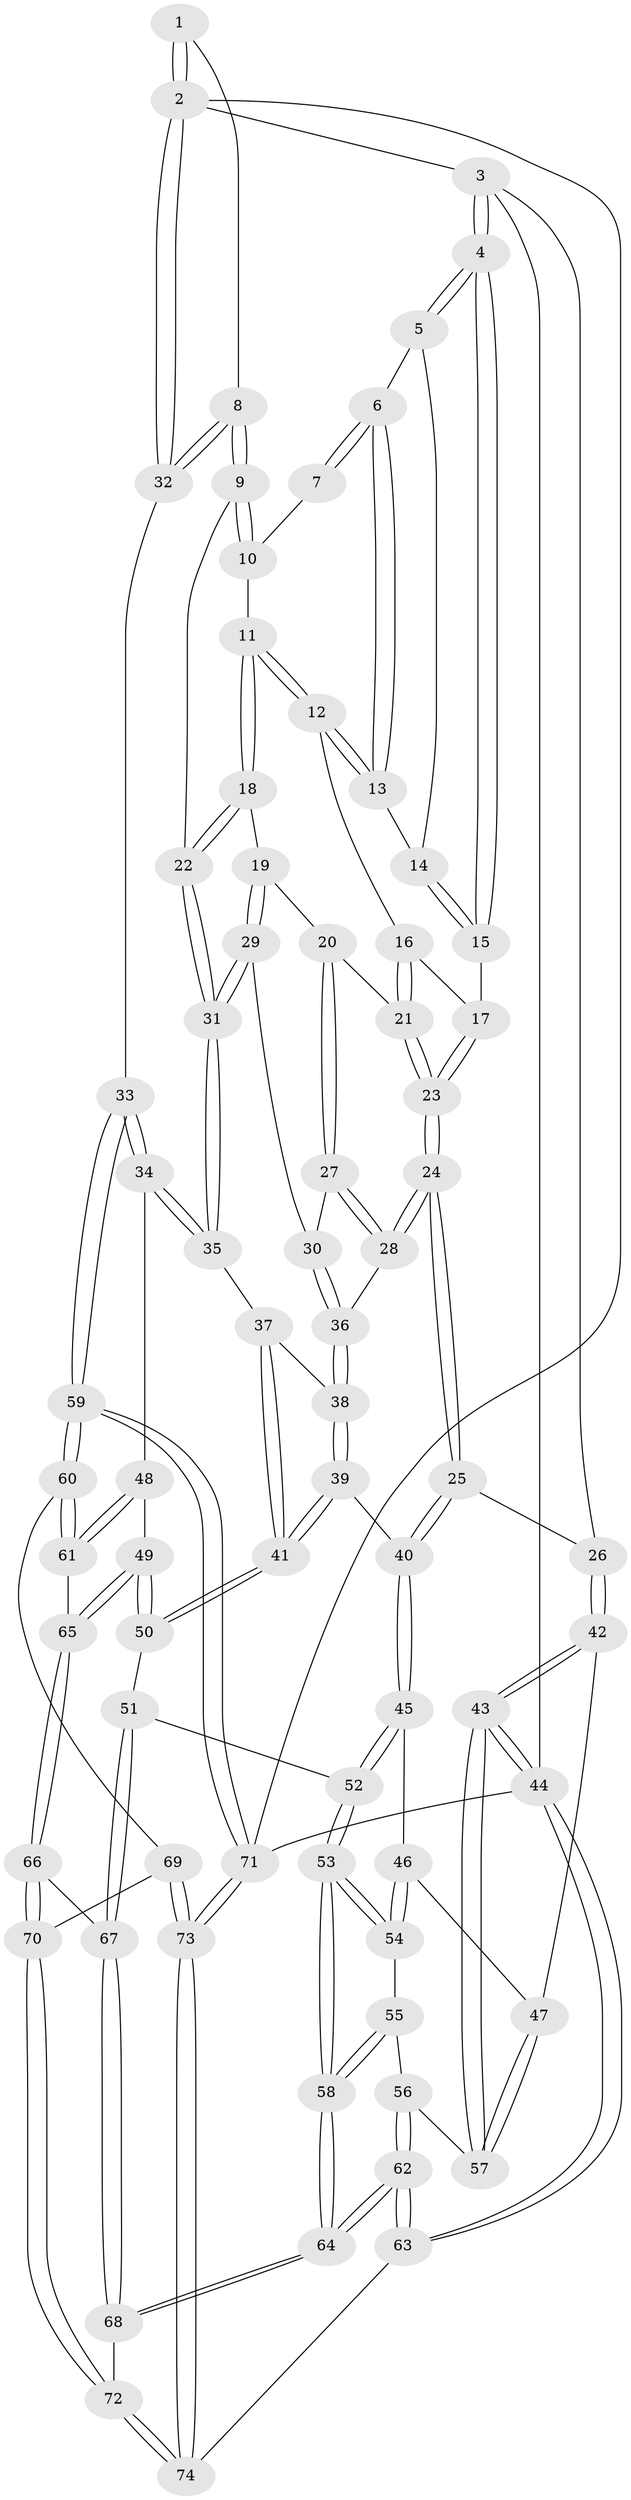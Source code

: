 // coarse degree distribution, {4: 0.45, 7: 0.05, 3: 0.225, 5: 0.275}
// Generated by graph-tools (version 1.1) at 2025/52/02/27/25 19:52:41]
// undirected, 74 vertices, 182 edges
graph export_dot {
graph [start="1"]
  node [color=gray90,style=filled];
  1 [pos="+0.7915645412383798+0"];
  2 [pos="+1+0"];
  3 [pos="+0+0"];
  4 [pos="+0+0"];
  5 [pos="+0.20397478285099824+0"];
  6 [pos="+0.5940946574145791+0"];
  7 [pos="+0.7665519669386596+0"];
  8 [pos="+1+0.25654216612904907"];
  9 [pos="+0.8717675946225677+0.2259056285678096"];
  10 [pos="+0.8161272397238091+0.03083073277819439"];
  11 [pos="+0.6600394358442172+0.16454906786093523"];
  12 [pos="+0.622114452344693+0.12395420129556703"];
  13 [pos="+0.5940716990108922+0.05982673984256767"];
  14 [pos="+0.4619268528371385+0.14454864872297343"];
  15 [pos="+0.41116489341938245+0.21238659962214027"];
  16 [pos="+0.5467220104922039+0.2078070611549887"];
  17 [pos="+0.4126475257957696+0.21896766910396157"];
  18 [pos="+0.6827351859990975+0.19253780046979596"];
  19 [pos="+0.6091027359619121+0.2827117105239455"];
  20 [pos="+0.5420614266279318+0.28314167179482636"];
  21 [pos="+0.5409871943422568+0.28165188823732673"];
  22 [pos="+0.8021105805354647+0.24610962867174246"];
  23 [pos="+0.41214159602691236+0.23500812538989624"];
  24 [pos="+0.34819303710851124+0.40297031863448507"];
  25 [pos="+0.2830507720451275+0.4401757089823615"];
  26 [pos="+0+0.2120218377561652"];
  27 [pos="+0.5193341353340845+0.35736575551819355"];
  28 [pos="+0.3851192434260666+0.40541664463015575"];
  29 [pos="+0.6281321104668182+0.3843167805842468"];
  30 [pos="+0.5658080503297682+0.3766226950793025"];
  31 [pos="+0.7043354732214347+0.44530502021319257"];
  32 [pos="+1+0.3052260160740515"];
  33 [pos="+1+0.6040524464634378"];
  34 [pos="+0.807249796570952+0.5924104122629275"];
  35 [pos="+0.7094003577107332+0.49352248078602357"];
  36 [pos="+0.5261684057517578+0.4826740080767665"];
  37 [pos="+0.6097836869064053+0.520488057145587"];
  38 [pos="+0.536355554019331+0.49162857878903926"];
  39 [pos="+0.4434102234821351+0.5979799729129258"];
  40 [pos="+0.29694068763982484+0.5449111301588846"];
  41 [pos="+0.5191072955155482+0.6536426658067539"];
  42 [pos="+0+0.46439858904825243"];
  43 [pos="+0+1"];
  44 [pos="+0+1"];
  45 [pos="+0.2949584285761016+0.5507096439595238"];
  46 [pos="+0.2919874076796523+0.554433945000858"];
  47 [pos="+0.07436397030127137+0.6476767589544971"];
  48 [pos="+0.7480887772215281+0.6696852373529318"];
  49 [pos="+0.6356345590062897+0.7385472660045188"];
  50 [pos="+0.5364446989505056+0.7172882326985626"];
  51 [pos="+0.5293778009301477+0.7238569360985772"];
  52 [pos="+0.4019236198645381+0.7730609125749058"];
  53 [pos="+0.34013999413748086+0.874618131278161"];
  54 [pos="+0.24781922363002917+0.6685937097986917"];
  55 [pos="+0.18573046931641382+0.7314356509734088"];
  56 [pos="+0.12653764831233372+0.7496258262167554"];
  57 [pos="+0.09582091334722653+0.7398600203762364"];
  58 [pos="+0.32965858293419775+0.9079071825130464"];
  59 [pos="+1+0.7038210608295318"];
  60 [pos="+0.8114353020670473+0.8814650182269465"];
  61 [pos="+0.7870475382610184+0.8405907209217396"];
  62 [pos="+0.25636164728556193+1"];
  63 [pos="+0.2058962089680658+1"];
  64 [pos="+0.3232526196314079+0.9636535840945187"];
  65 [pos="+0.6476983843208641+0.8173927235699875"];
  66 [pos="+0.6412439784673002+0.8773544907612849"];
  67 [pos="+0.524602763916847+0.8584997000278507"];
  68 [pos="+0.4771527702006107+0.9151025451007154"];
  69 [pos="+0.8098785974072313+0.8850222735152351"];
  70 [pos="+0.6580847896507314+0.9377955173942889"];
  71 [pos="+1+1"];
  72 [pos="+0.645457980994181+0.9735114631002075"];
  73 [pos="+0.9542503678909848+1"];
  74 [pos="+0.6608799661081036+1"];
  1 -- 2;
  1 -- 2;
  1 -- 8;
  2 -- 3;
  2 -- 32;
  2 -- 32;
  2 -- 71;
  3 -- 4;
  3 -- 4;
  3 -- 26;
  3 -- 44;
  4 -- 5;
  4 -- 5;
  4 -- 15;
  4 -- 15;
  5 -- 6;
  5 -- 14;
  6 -- 7;
  6 -- 7;
  6 -- 13;
  6 -- 13;
  7 -- 10;
  8 -- 9;
  8 -- 9;
  8 -- 32;
  8 -- 32;
  9 -- 10;
  9 -- 10;
  9 -- 22;
  10 -- 11;
  11 -- 12;
  11 -- 12;
  11 -- 18;
  11 -- 18;
  12 -- 13;
  12 -- 13;
  12 -- 16;
  13 -- 14;
  14 -- 15;
  14 -- 15;
  15 -- 17;
  16 -- 17;
  16 -- 21;
  16 -- 21;
  17 -- 23;
  17 -- 23;
  18 -- 19;
  18 -- 22;
  18 -- 22;
  19 -- 20;
  19 -- 29;
  19 -- 29;
  20 -- 21;
  20 -- 27;
  20 -- 27;
  21 -- 23;
  21 -- 23;
  22 -- 31;
  22 -- 31;
  23 -- 24;
  23 -- 24;
  24 -- 25;
  24 -- 25;
  24 -- 28;
  24 -- 28;
  25 -- 26;
  25 -- 40;
  25 -- 40;
  26 -- 42;
  26 -- 42;
  27 -- 28;
  27 -- 28;
  27 -- 30;
  28 -- 36;
  29 -- 30;
  29 -- 31;
  29 -- 31;
  30 -- 36;
  30 -- 36;
  31 -- 35;
  31 -- 35;
  32 -- 33;
  33 -- 34;
  33 -- 34;
  33 -- 59;
  33 -- 59;
  34 -- 35;
  34 -- 35;
  34 -- 48;
  35 -- 37;
  36 -- 38;
  36 -- 38;
  37 -- 38;
  37 -- 41;
  37 -- 41;
  38 -- 39;
  38 -- 39;
  39 -- 40;
  39 -- 41;
  39 -- 41;
  40 -- 45;
  40 -- 45;
  41 -- 50;
  41 -- 50;
  42 -- 43;
  42 -- 43;
  42 -- 47;
  43 -- 44;
  43 -- 44;
  43 -- 57;
  43 -- 57;
  44 -- 63;
  44 -- 63;
  44 -- 71;
  45 -- 46;
  45 -- 52;
  45 -- 52;
  46 -- 47;
  46 -- 54;
  46 -- 54;
  47 -- 57;
  47 -- 57;
  48 -- 49;
  48 -- 61;
  48 -- 61;
  49 -- 50;
  49 -- 50;
  49 -- 65;
  49 -- 65;
  50 -- 51;
  51 -- 52;
  51 -- 67;
  51 -- 67;
  52 -- 53;
  52 -- 53;
  53 -- 54;
  53 -- 54;
  53 -- 58;
  53 -- 58;
  54 -- 55;
  55 -- 56;
  55 -- 58;
  55 -- 58;
  56 -- 57;
  56 -- 62;
  56 -- 62;
  58 -- 64;
  58 -- 64;
  59 -- 60;
  59 -- 60;
  59 -- 71;
  59 -- 71;
  60 -- 61;
  60 -- 61;
  60 -- 69;
  61 -- 65;
  62 -- 63;
  62 -- 63;
  62 -- 64;
  62 -- 64;
  63 -- 74;
  64 -- 68;
  64 -- 68;
  65 -- 66;
  65 -- 66;
  66 -- 67;
  66 -- 70;
  66 -- 70;
  67 -- 68;
  67 -- 68;
  68 -- 72;
  69 -- 70;
  69 -- 73;
  69 -- 73;
  70 -- 72;
  70 -- 72;
  71 -- 73;
  71 -- 73;
  72 -- 74;
  72 -- 74;
  73 -- 74;
  73 -- 74;
}
